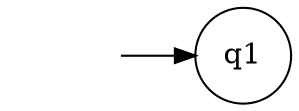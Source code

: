 digraph G3_5 {
    # ДКА (a + b)^+(aa ++ bb + abab + baba)(a + b)^+ 
    rankdir = "LR";
    node [shape = "none"]; "";
    node [shape = "doublecircle"];
    node [shape = "circle"];
    "" -> q1;
}
